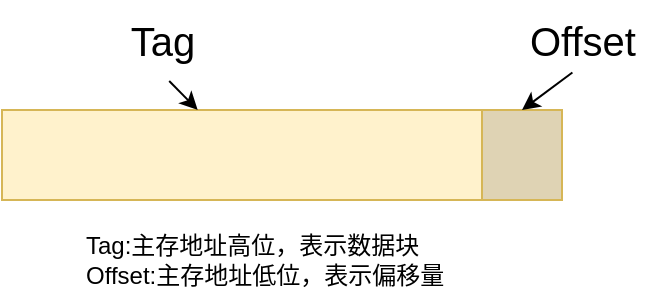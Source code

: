 <mxfile version="27.0.5">
  <diagram name="第 1 页" id="a4dbQeDTD17bdIDiLBRm">
    <mxGraphModel dx="1042" dy="626" grid="1" gridSize="10" guides="1" tooltips="1" connect="1" arrows="1" fold="1" page="1" pageScale="1" pageWidth="827" pageHeight="1169" math="0" shadow="0">
      <root>
        <mxCell id="0" />
        <mxCell id="1" parent="0" />
        <mxCell id="OREVJjrYgO_rsp0FhopM-1" value="" style="rounded=0;whiteSpace=wrap;html=1;fillColor=#fff2cc;strokeColor=#d6b656;" vertex="1" parent="1">
          <mxGeometry x="320" y="315" width="240" height="45" as="geometry" />
        </mxCell>
        <mxCell id="OREVJjrYgO_rsp0FhopM-2" value="" style="rounded=0;whiteSpace=wrap;html=1;fillColor=#DFD3B4;strokeColor=#d6b656;" vertex="1" parent="1">
          <mxGeometry x="560" y="315" width="40" height="45" as="geometry" />
        </mxCell>
        <mxCell id="OREVJjrYgO_rsp0FhopM-5" value="&lt;font style=&quot;font-size: 20px;&quot;&gt;Tag&lt;/font&gt;" style="text;html=1;align=center;verticalAlign=middle;resizable=0;points=[];autosize=1;strokeColor=none;fillColor=none;" vertex="1" parent="1">
          <mxGeometry x="370" y="260" width="60" height="40" as="geometry" />
        </mxCell>
        <mxCell id="OREVJjrYgO_rsp0FhopM-7" value="&lt;font style=&quot;font-size: 20px;&quot;&gt;Offset&lt;/font&gt;" style="text;html=1;align=center;verticalAlign=middle;resizable=0;points=[];autosize=1;strokeColor=none;fillColor=none;" vertex="1" parent="1">
          <mxGeometry x="570" y="260" width="80" height="40" as="geometry" />
        </mxCell>
        <mxCell id="OREVJjrYgO_rsp0FhopM-8" value="" style="endArrow=classic;html=1;rounded=0;exitX=0.56;exitY=1.013;exitDx=0;exitDy=0;exitPerimeter=0;" edge="1" parent="1" source="OREVJjrYgO_rsp0FhopM-5" target="OREVJjrYgO_rsp0FhopM-1">
          <mxGeometry width="50" height="50" relative="1" as="geometry">
            <mxPoint x="510" y="455" as="sourcePoint" />
            <mxPoint x="560" y="405" as="targetPoint" />
          </mxGeometry>
        </mxCell>
        <mxCell id="OREVJjrYgO_rsp0FhopM-9" value="" style="endArrow=classic;html=1;rounded=0;exitX=0.44;exitY=0.907;exitDx=0;exitDy=0;exitPerimeter=0;entryX=0.5;entryY=0;entryDx=0;entryDy=0;" edge="1" parent="1" source="OREVJjrYgO_rsp0FhopM-7" target="OREVJjrYgO_rsp0FhopM-2">
          <mxGeometry width="50" height="50" relative="1" as="geometry">
            <mxPoint x="422" y="265" as="sourcePoint" />
            <mxPoint x="441" y="325" as="targetPoint" />
          </mxGeometry>
        </mxCell>
        <mxCell id="OREVJjrYgO_rsp0FhopM-10" value="Tag:主存地址高位，表示数据块&lt;div&gt;Offset:主存地址低位，表示偏移量&lt;/div&gt;" style="text;html=1;align=left;verticalAlign=middle;resizable=0;points=[];autosize=1;strokeColor=none;fillColor=none;" vertex="1" parent="1">
          <mxGeometry x="360" y="370" width="200" height="40" as="geometry" />
        </mxCell>
      </root>
    </mxGraphModel>
  </diagram>
</mxfile>

